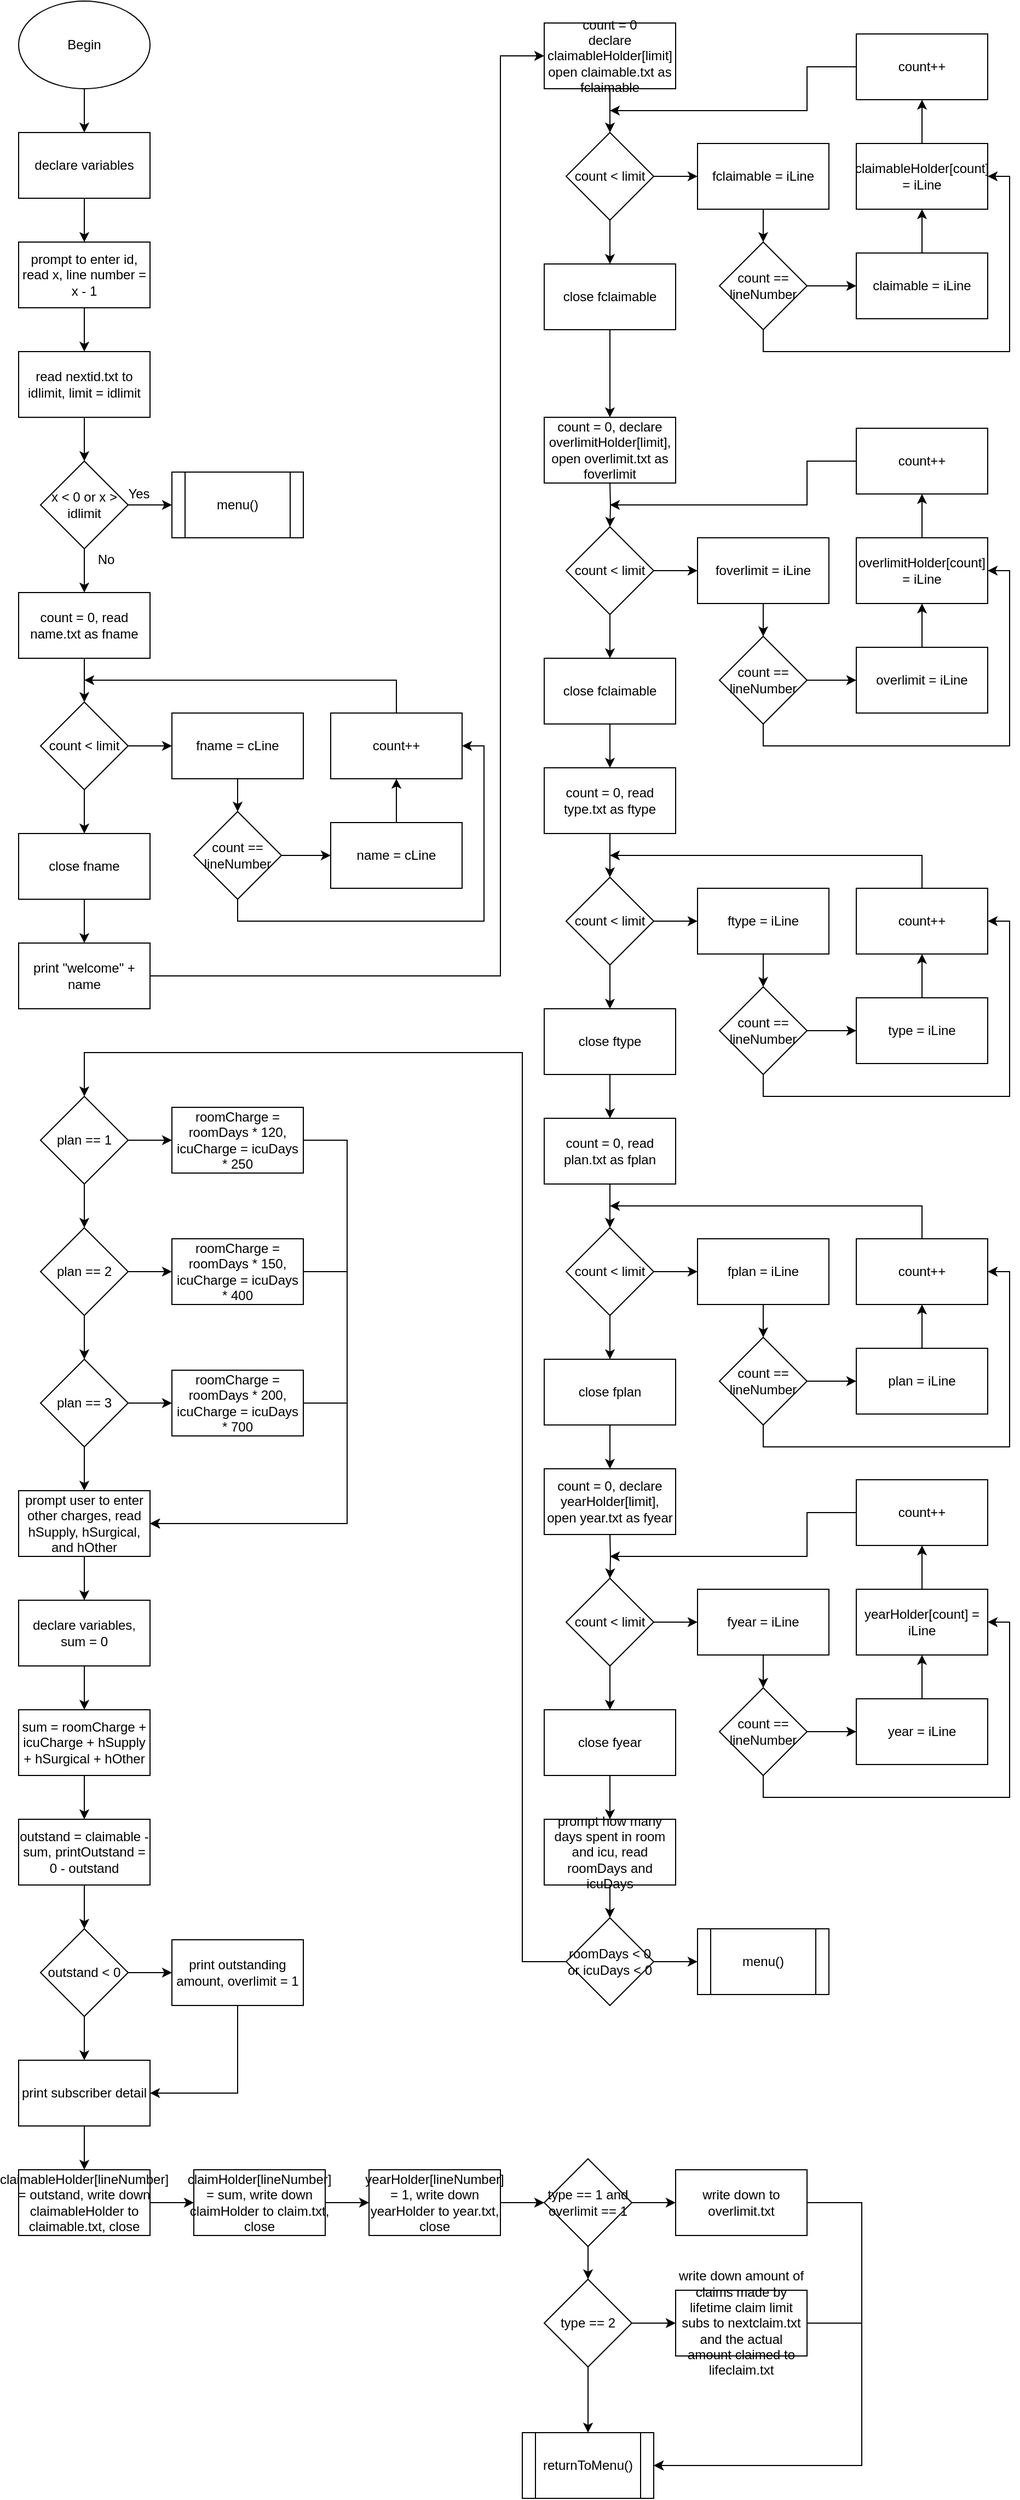 <mxfile version="13.0.3" type="device"><diagram id="au0BxCZZnev58b6wjEP1" name="Page-1"><mxGraphModel dx="1422" dy="822" grid="1" gridSize="10" guides="1" tooltips="1" connect="1" arrows="1" fold="1" page="1" pageScale="1" pageWidth="850" pageHeight="1100" math="0" shadow="0"><root><mxCell id="0"/><mxCell id="1" parent="0"/><mxCell id="gREQbemuUhNEsT2p8SjZ-5" value="" style="edgeStyle=orthogonalEdgeStyle;rounded=0;orthogonalLoop=1;jettySize=auto;html=1;" edge="1" parent="1" source="gREQbemuUhNEsT2p8SjZ-1" target="gREQbemuUhNEsT2p8SjZ-4"><mxGeometry relative="1" as="geometry"/></mxCell><mxCell id="gREQbemuUhNEsT2p8SjZ-1" value="declare variables" style="rounded=0;whiteSpace=wrap;html=1;" vertex="1" parent="1"><mxGeometry x="80" y="160" width="120" height="60" as="geometry"/></mxCell><mxCell id="gREQbemuUhNEsT2p8SjZ-3" value="" style="edgeStyle=orthogonalEdgeStyle;rounded=0;orthogonalLoop=1;jettySize=auto;html=1;" edge="1" parent="1" source="gREQbemuUhNEsT2p8SjZ-2" target="gREQbemuUhNEsT2p8SjZ-1"><mxGeometry relative="1" as="geometry"/></mxCell><mxCell id="gREQbemuUhNEsT2p8SjZ-2" value="Begin" style="ellipse;whiteSpace=wrap;html=1;" vertex="1" parent="1"><mxGeometry x="80" y="40" width="120" height="80" as="geometry"/></mxCell><mxCell id="gREQbemuUhNEsT2p8SjZ-7" value="" style="edgeStyle=orthogonalEdgeStyle;rounded=0;orthogonalLoop=1;jettySize=auto;html=1;" edge="1" parent="1" source="gREQbemuUhNEsT2p8SjZ-4" target="gREQbemuUhNEsT2p8SjZ-6"><mxGeometry relative="1" as="geometry"/></mxCell><mxCell id="gREQbemuUhNEsT2p8SjZ-4" value="prompt to enter id, read x, line number = x - 1" style="rounded=0;whiteSpace=wrap;html=1;" vertex="1" parent="1"><mxGeometry x="80" y="260" width="120" height="60" as="geometry"/></mxCell><mxCell id="gREQbemuUhNEsT2p8SjZ-9" value="" style="edgeStyle=orthogonalEdgeStyle;rounded=0;orthogonalLoop=1;jettySize=auto;html=1;" edge="1" parent="1" source="gREQbemuUhNEsT2p8SjZ-6" target="gREQbemuUhNEsT2p8SjZ-8"><mxGeometry relative="1" as="geometry"/></mxCell><mxCell id="gREQbemuUhNEsT2p8SjZ-6" value="read nextid.txt to idlimit, limit = idlimit" style="rounded=0;whiteSpace=wrap;html=1;" vertex="1" parent="1"><mxGeometry x="80" y="360" width="120" height="60" as="geometry"/></mxCell><mxCell id="gREQbemuUhNEsT2p8SjZ-11" value="" style="edgeStyle=orthogonalEdgeStyle;rounded=0;orthogonalLoop=1;jettySize=auto;html=1;" edge="1" parent="1" source="gREQbemuUhNEsT2p8SjZ-8" target="gREQbemuUhNEsT2p8SjZ-10"><mxGeometry relative="1" as="geometry"/></mxCell><mxCell id="gREQbemuUhNEsT2p8SjZ-14" value="" style="edgeStyle=orthogonalEdgeStyle;rounded=0;orthogonalLoop=1;jettySize=auto;html=1;" edge="1" parent="1" source="gREQbemuUhNEsT2p8SjZ-8" target="gREQbemuUhNEsT2p8SjZ-13"><mxGeometry relative="1" as="geometry"/></mxCell><mxCell id="gREQbemuUhNEsT2p8SjZ-8" value="x &amp;lt; 0 or x &amp;gt; idlimit" style="rhombus;whiteSpace=wrap;html=1;" vertex="1" parent="1"><mxGeometry x="100" y="460" width="80" height="80" as="geometry"/></mxCell><mxCell id="gREQbemuUhNEsT2p8SjZ-10" value="menu()" style="shape=process;whiteSpace=wrap;html=1;backgroundOutline=1;" vertex="1" parent="1"><mxGeometry x="220" y="470" width="120" height="60" as="geometry"/></mxCell><mxCell id="gREQbemuUhNEsT2p8SjZ-12" value="Yes" style="text;html=1;strokeColor=none;fillColor=none;align=center;verticalAlign=middle;whiteSpace=wrap;rounded=0;" vertex="1" parent="1"><mxGeometry x="170" y="480" width="40" height="20" as="geometry"/></mxCell><mxCell id="gREQbemuUhNEsT2p8SjZ-17" value="" style="edgeStyle=orthogonalEdgeStyle;rounded=0;orthogonalLoop=1;jettySize=auto;html=1;" edge="1" parent="1" source="gREQbemuUhNEsT2p8SjZ-13" target="gREQbemuUhNEsT2p8SjZ-16"><mxGeometry relative="1" as="geometry"/></mxCell><mxCell id="gREQbemuUhNEsT2p8SjZ-13" value="count = 0, read name.txt as fname" style="rounded=0;whiteSpace=wrap;html=1;" vertex="1" parent="1"><mxGeometry x="80" y="580" width="120" height="60" as="geometry"/></mxCell><mxCell id="gREQbemuUhNEsT2p8SjZ-15" value="No" style="text;html=1;strokeColor=none;fillColor=none;align=center;verticalAlign=middle;whiteSpace=wrap;rounded=0;" vertex="1" parent="1"><mxGeometry x="140" y="540" width="40" height="20" as="geometry"/></mxCell><mxCell id="gREQbemuUhNEsT2p8SjZ-20" value="" style="edgeStyle=orthogonalEdgeStyle;rounded=0;orthogonalLoop=1;jettySize=auto;html=1;" edge="1" parent="1" source="gREQbemuUhNEsT2p8SjZ-16" target="gREQbemuUhNEsT2p8SjZ-19"><mxGeometry relative="1" as="geometry"/></mxCell><mxCell id="gREQbemuUhNEsT2p8SjZ-30" value="" style="edgeStyle=orthogonalEdgeStyle;rounded=0;orthogonalLoop=1;jettySize=auto;html=1;" edge="1" parent="1" source="gREQbemuUhNEsT2p8SjZ-16" target="gREQbemuUhNEsT2p8SjZ-29"><mxGeometry relative="1" as="geometry"/></mxCell><mxCell id="gREQbemuUhNEsT2p8SjZ-16" value="count &amp;lt; limit" style="rhombus;whiteSpace=wrap;html=1;" vertex="1" parent="1"><mxGeometry x="100" y="680" width="80" height="80" as="geometry"/></mxCell><mxCell id="gREQbemuUhNEsT2p8SjZ-22" value="" style="edgeStyle=orthogonalEdgeStyle;rounded=0;orthogonalLoop=1;jettySize=auto;html=1;" edge="1" parent="1" source="gREQbemuUhNEsT2p8SjZ-19" target="gREQbemuUhNEsT2p8SjZ-21"><mxGeometry relative="1" as="geometry"/></mxCell><mxCell id="gREQbemuUhNEsT2p8SjZ-19" value="fname = cLine" style="rounded=0;whiteSpace=wrap;html=1;" vertex="1" parent="1"><mxGeometry x="220" y="690" width="120" height="60" as="geometry"/></mxCell><mxCell id="gREQbemuUhNEsT2p8SjZ-24" value="" style="edgeStyle=orthogonalEdgeStyle;rounded=0;orthogonalLoop=1;jettySize=auto;html=1;" edge="1" parent="1" source="gREQbemuUhNEsT2p8SjZ-21" target="gREQbemuUhNEsT2p8SjZ-23"><mxGeometry relative="1" as="geometry"/></mxCell><mxCell id="gREQbemuUhNEsT2p8SjZ-27" style="edgeStyle=orthogonalEdgeStyle;rounded=0;orthogonalLoop=1;jettySize=auto;html=1;entryX=1;entryY=0.5;entryDx=0;entryDy=0;" edge="1" parent="1" source="gREQbemuUhNEsT2p8SjZ-21" target="gREQbemuUhNEsT2p8SjZ-25"><mxGeometry relative="1" as="geometry"><Array as="points"><mxPoint x="280" y="880"/><mxPoint x="505" y="880"/><mxPoint x="505" y="720"/></Array></mxGeometry></mxCell><mxCell id="gREQbemuUhNEsT2p8SjZ-21" value="count == lineNumber" style="rhombus;whiteSpace=wrap;html=1;" vertex="1" parent="1"><mxGeometry x="240" y="780" width="80" height="80" as="geometry"/></mxCell><mxCell id="gREQbemuUhNEsT2p8SjZ-26" value="" style="edgeStyle=orthogonalEdgeStyle;rounded=0;orthogonalLoop=1;jettySize=auto;html=1;" edge="1" parent="1" source="gREQbemuUhNEsT2p8SjZ-23" target="gREQbemuUhNEsT2p8SjZ-25"><mxGeometry relative="1" as="geometry"/></mxCell><mxCell id="gREQbemuUhNEsT2p8SjZ-23" value="name = cLine" style="rounded=0;whiteSpace=wrap;html=1;" vertex="1" parent="1"><mxGeometry x="365" y="790" width="120" height="60" as="geometry"/></mxCell><mxCell id="gREQbemuUhNEsT2p8SjZ-28" style="edgeStyle=orthogonalEdgeStyle;rounded=0;orthogonalLoop=1;jettySize=auto;html=1;" edge="1" parent="1" source="gREQbemuUhNEsT2p8SjZ-25"><mxGeometry relative="1" as="geometry"><mxPoint x="140" y="660" as="targetPoint"/><Array as="points"><mxPoint x="425" y="660"/></Array></mxGeometry></mxCell><mxCell id="gREQbemuUhNEsT2p8SjZ-25" value="count++" style="rounded=0;whiteSpace=wrap;html=1;" vertex="1" parent="1"><mxGeometry x="365" y="690" width="120" height="60" as="geometry"/></mxCell><mxCell id="gREQbemuUhNEsT2p8SjZ-32" value="" style="edgeStyle=orthogonalEdgeStyle;rounded=0;orthogonalLoop=1;jettySize=auto;html=1;" edge="1" parent="1" source="gREQbemuUhNEsT2p8SjZ-29" target="gREQbemuUhNEsT2p8SjZ-31"><mxGeometry relative="1" as="geometry"/></mxCell><mxCell id="gREQbemuUhNEsT2p8SjZ-29" value="close fname" style="rounded=0;whiteSpace=wrap;html=1;" vertex="1" parent="1"><mxGeometry x="80" y="800" width="120" height="60" as="geometry"/></mxCell><mxCell id="gREQbemuUhNEsT2p8SjZ-33" style="edgeStyle=orthogonalEdgeStyle;rounded=0;orthogonalLoop=1;jettySize=auto;html=1;entryX=0;entryY=0.5;entryDx=0;entryDy=0;" edge="1" parent="1" source="gREQbemuUhNEsT2p8SjZ-31" target="gREQbemuUhNEsT2p8SjZ-34"><mxGeometry relative="1" as="geometry"><mxPoint x="560" y="80" as="targetPoint"/><Array as="points"><mxPoint x="520" y="930"/><mxPoint x="520" y="90"/></Array></mxGeometry></mxCell><mxCell id="gREQbemuUhNEsT2p8SjZ-31" value="print &quot;welcome&quot; + name" style="rounded=0;whiteSpace=wrap;html=1;" vertex="1" parent="1"><mxGeometry x="80" y="900" width="120" height="60" as="geometry"/></mxCell><mxCell id="gREQbemuUhNEsT2p8SjZ-48" value="" style="edgeStyle=orthogonalEdgeStyle;rounded=0;orthogonalLoop=1;jettySize=auto;html=1;" edge="1" parent="1" source="gREQbemuUhNEsT2p8SjZ-34" target="gREQbemuUhNEsT2p8SjZ-37"><mxGeometry relative="1" as="geometry"/></mxCell><mxCell id="gREQbemuUhNEsT2p8SjZ-34" value="count = 0&lt;br&gt;declare claimableHolder[limit]&lt;br&gt;open claimable.txt as fclaimable" style="rounded=0;whiteSpace=wrap;html=1;" vertex="1" parent="1"><mxGeometry x="560" y="60" width="120" height="60" as="geometry"/></mxCell><mxCell id="gREQbemuUhNEsT2p8SjZ-35" value="" style="edgeStyle=orthogonalEdgeStyle;rounded=0;orthogonalLoop=1;jettySize=auto;html=1;" edge="1" parent="1" source="gREQbemuUhNEsT2p8SjZ-37" target="gREQbemuUhNEsT2p8SjZ-39"><mxGeometry relative="1" as="geometry"/></mxCell><mxCell id="gREQbemuUhNEsT2p8SjZ-36" value="" style="edgeStyle=orthogonalEdgeStyle;rounded=0;orthogonalLoop=1;jettySize=auto;html=1;" edge="1" parent="1" source="gREQbemuUhNEsT2p8SjZ-37" target="gREQbemuUhNEsT2p8SjZ-47"><mxGeometry relative="1" as="geometry"/></mxCell><mxCell id="gREQbemuUhNEsT2p8SjZ-37" value="count &amp;lt; limit" style="rhombus;whiteSpace=wrap;html=1;" vertex="1" parent="1"><mxGeometry x="580" y="160" width="80" height="80" as="geometry"/></mxCell><mxCell id="gREQbemuUhNEsT2p8SjZ-38" value="" style="edgeStyle=orthogonalEdgeStyle;rounded=0;orthogonalLoop=1;jettySize=auto;html=1;" edge="1" parent="1" source="gREQbemuUhNEsT2p8SjZ-39" target="gREQbemuUhNEsT2p8SjZ-42"><mxGeometry relative="1" as="geometry"/></mxCell><mxCell id="gREQbemuUhNEsT2p8SjZ-39" value="fclaimable = iLine" style="rounded=0;whiteSpace=wrap;html=1;" vertex="1" parent="1"><mxGeometry x="700" y="170" width="120" height="60" as="geometry"/></mxCell><mxCell id="gREQbemuUhNEsT2p8SjZ-40" value="" style="edgeStyle=orthogonalEdgeStyle;rounded=0;orthogonalLoop=1;jettySize=auto;html=1;" edge="1" parent="1" source="gREQbemuUhNEsT2p8SjZ-42" target="gREQbemuUhNEsT2p8SjZ-44"><mxGeometry relative="1" as="geometry"/></mxCell><mxCell id="gREQbemuUhNEsT2p8SjZ-41" style="edgeStyle=orthogonalEdgeStyle;rounded=0;orthogonalLoop=1;jettySize=auto;html=1;entryX=1;entryY=0.5;entryDx=0;entryDy=0;" edge="1" parent="1" source="gREQbemuUhNEsT2p8SjZ-42" target="gREQbemuUhNEsT2p8SjZ-46"><mxGeometry relative="1" as="geometry"><Array as="points"><mxPoint x="760" y="360"/><mxPoint x="985" y="360"/><mxPoint x="985" y="200"/></Array></mxGeometry></mxCell><mxCell id="gREQbemuUhNEsT2p8SjZ-42" value="count == lineNumber" style="rhombus;whiteSpace=wrap;html=1;" vertex="1" parent="1"><mxGeometry x="720" y="260" width="80" height="80" as="geometry"/></mxCell><mxCell id="gREQbemuUhNEsT2p8SjZ-43" value="" style="edgeStyle=orthogonalEdgeStyle;rounded=0;orthogonalLoop=1;jettySize=auto;html=1;" edge="1" parent="1" source="gREQbemuUhNEsT2p8SjZ-44" target="gREQbemuUhNEsT2p8SjZ-46"><mxGeometry relative="1" as="geometry"/></mxCell><mxCell id="gREQbemuUhNEsT2p8SjZ-44" value="claimable = iLine" style="rounded=0;whiteSpace=wrap;html=1;" vertex="1" parent="1"><mxGeometry x="845" y="270" width="120" height="60" as="geometry"/></mxCell><mxCell id="gREQbemuUhNEsT2p8SjZ-45" style="edgeStyle=orthogonalEdgeStyle;rounded=0;orthogonalLoop=1;jettySize=auto;html=1;entryX=0.5;entryY=1;entryDx=0;entryDy=0;" edge="1" parent="1" source="gREQbemuUhNEsT2p8SjZ-46" target="gREQbemuUhNEsT2p8SjZ-49"><mxGeometry relative="1" as="geometry"><mxPoint x="620" y="140" as="targetPoint"/><Array as="points"/></mxGeometry></mxCell><mxCell id="gREQbemuUhNEsT2p8SjZ-46" value="claimableHolder[count] = iLine" style="rounded=0;whiteSpace=wrap;html=1;" vertex="1" parent="1"><mxGeometry x="845" y="170" width="120" height="60" as="geometry"/></mxCell><mxCell id="gREQbemuUhNEsT2p8SjZ-52" value="" style="edgeStyle=orthogonalEdgeStyle;rounded=0;orthogonalLoop=1;jettySize=auto;html=1;" edge="1" parent="1" source="gREQbemuUhNEsT2p8SjZ-47" target="gREQbemuUhNEsT2p8SjZ-51"><mxGeometry relative="1" as="geometry"/></mxCell><mxCell id="gREQbemuUhNEsT2p8SjZ-47" value="close fclaimable" style="rounded=0;whiteSpace=wrap;html=1;" vertex="1" parent="1"><mxGeometry x="560" y="280" width="120" height="60" as="geometry"/></mxCell><mxCell id="gREQbemuUhNEsT2p8SjZ-50" style="edgeStyle=orthogonalEdgeStyle;rounded=0;orthogonalLoop=1;jettySize=auto;html=1;" edge="1" parent="1" source="gREQbemuUhNEsT2p8SjZ-49"><mxGeometry relative="1" as="geometry"><mxPoint x="620" y="140" as="targetPoint"/><Array as="points"><mxPoint x="800" y="100"/><mxPoint x="800" y="140"/></Array></mxGeometry></mxCell><mxCell id="gREQbemuUhNEsT2p8SjZ-49" value="count++" style="rounded=0;whiteSpace=wrap;html=1;" vertex="1" parent="1"><mxGeometry x="845" y="70" width="120" height="60" as="geometry"/></mxCell><mxCell id="gREQbemuUhNEsT2p8SjZ-51" value="count = 0, declare overlimitHolder[limit], open overlimit.txt as foverlimit" style="rounded=0;whiteSpace=wrap;html=1;" vertex="1" parent="1"><mxGeometry x="560" y="420" width="120" height="60" as="geometry"/></mxCell><mxCell id="gREQbemuUhNEsT2p8SjZ-53" value="" style="edgeStyle=orthogonalEdgeStyle;rounded=0;orthogonalLoop=1;jettySize=auto;html=1;" edge="1" parent="1" target="gREQbemuUhNEsT2p8SjZ-56"><mxGeometry relative="1" as="geometry"><mxPoint x="620" y="480" as="sourcePoint"/></mxGeometry></mxCell><mxCell id="gREQbemuUhNEsT2p8SjZ-54" value="" style="edgeStyle=orthogonalEdgeStyle;rounded=0;orthogonalLoop=1;jettySize=auto;html=1;" edge="1" parent="1" source="gREQbemuUhNEsT2p8SjZ-56" target="gREQbemuUhNEsT2p8SjZ-58"><mxGeometry relative="1" as="geometry"/></mxCell><mxCell id="gREQbemuUhNEsT2p8SjZ-55" value="" style="edgeStyle=orthogonalEdgeStyle;rounded=0;orthogonalLoop=1;jettySize=auto;html=1;" edge="1" parent="1" source="gREQbemuUhNEsT2p8SjZ-56" target="gREQbemuUhNEsT2p8SjZ-66"><mxGeometry relative="1" as="geometry"/></mxCell><mxCell id="gREQbemuUhNEsT2p8SjZ-56" value="count &amp;lt; limit" style="rhombus;whiteSpace=wrap;html=1;" vertex="1" parent="1"><mxGeometry x="580" y="520" width="80" height="80" as="geometry"/></mxCell><mxCell id="gREQbemuUhNEsT2p8SjZ-57" value="" style="edgeStyle=orthogonalEdgeStyle;rounded=0;orthogonalLoop=1;jettySize=auto;html=1;" edge="1" parent="1" source="gREQbemuUhNEsT2p8SjZ-58" target="gREQbemuUhNEsT2p8SjZ-61"><mxGeometry relative="1" as="geometry"/></mxCell><mxCell id="gREQbemuUhNEsT2p8SjZ-58" value="foverlimit = iLine" style="rounded=0;whiteSpace=wrap;html=1;" vertex="1" parent="1"><mxGeometry x="700" y="530" width="120" height="60" as="geometry"/></mxCell><mxCell id="gREQbemuUhNEsT2p8SjZ-59" value="" style="edgeStyle=orthogonalEdgeStyle;rounded=0;orthogonalLoop=1;jettySize=auto;html=1;" edge="1" parent="1" source="gREQbemuUhNEsT2p8SjZ-61" target="gREQbemuUhNEsT2p8SjZ-63"><mxGeometry relative="1" as="geometry"/></mxCell><mxCell id="gREQbemuUhNEsT2p8SjZ-60" style="edgeStyle=orthogonalEdgeStyle;rounded=0;orthogonalLoop=1;jettySize=auto;html=1;entryX=1;entryY=0.5;entryDx=0;entryDy=0;" edge="1" parent="1" source="gREQbemuUhNEsT2p8SjZ-61" target="gREQbemuUhNEsT2p8SjZ-65"><mxGeometry relative="1" as="geometry"><Array as="points"><mxPoint x="760" y="720"/><mxPoint x="985" y="720"/><mxPoint x="985" y="560"/></Array></mxGeometry></mxCell><mxCell id="gREQbemuUhNEsT2p8SjZ-61" value="count == lineNumber" style="rhombus;whiteSpace=wrap;html=1;" vertex="1" parent="1"><mxGeometry x="720" y="620" width="80" height="80" as="geometry"/></mxCell><mxCell id="gREQbemuUhNEsT2p8SjZ-62" value="" style="edgeStyle=orthogonalEdgeStyle;rounded=0;orthogonalLoop=1;jettySize=auto;html=1;" edge="1" parent="1" source="gREQbemuUhNEsT2p8SjZ-63" target="gREQbemuUhNEsT2p8SjZ-65"><mxGeometry relative="1" as="geometry"/></mxCell><mxCell id="gREQbemuUhNEsT2p8SjZ-63" value="overlimit = iLine" style="rounded=0;whiteSpace=wrap;html=1;" vertex="1" parent="1"><mxGeometry x="845" y="630" width="120" height="60" as="geometry"/></mxCell><mxCell id="gREQbemuUhNEsT2p8SjZ-64" style="edgeStyle=orthogonalEdgeStyle;rounded=0;orthogonalLoop=1;jettySize=auto;html=1;entryX=0.5;entryY=1;entryDx=0;entryDy=0;" edge="1" parent="1" source="gREQbemuUhNEsT2p8SjZ-65"><mxGeometry relative="1" as="geometry"><mxPoint x="905" y="490" as="targetPoint"/><Array as="points"/></mxGeometry></mxCell><mxCell id="gREQbemuUhNEsT2p8SjZ-65" value="overlimitHolder[count] = iLine" style="rounded=0;whiteSpace=wrap;html=1;" vertex="1" parent="1"><mxGeometry x="845" y="530" width="120" height="60" as="geometry"/></mxCell><mxCell id="gREQbemuUhNEsT2p8SjZ-70" value="" style="edgeStyle=orthogonalEdgeStyle;rounded=0;orthogonalLoop=1;jettySize=auto;html=1;" edge="1" parent="1" source="gREQbemuUhNEsT2p8SjZ-66" target="gREQbemuUhNEsT2p8SjZ-69"><mxGeometry relative="1" as="geometry"/></mxCell><mxCell id="gREQbemuUhNEsT2p8SjZ-66" value="close fclaimable" style="rounded=0;whiteSpace=wrap;html=1;" vertex="1" parent="1"><mxGeometry x="560" y="640" width="120" height="60" as="geometry"/></mxCell><mxCell id="gREQbemuUhNEsT2p8SjZ-68" style="edgeStyle=orthogonalEdgeStyle;rounded=0;orthogonalLoop=1;jettySize=auto;html=1;" edge="1" parent="1" source="gREQbemuUhNEsT2p8SjZ-67"><mxGeometry relative="1" as="geometry"><mxPoint x="620" y="500" as="targetPoint"/><Array as="points"><mxPoint x="800" y="460"/><mxPoint x="800" y="500"/></Array></mxGeometry></mxCell><mxCell id="gREQbemuUhNEsT2p8SjZ-67" value="count++" style="rounded=0;whiteSpace=wrap;html=1;" vertex="1" parent="1"><mxGeometry x="845" y="430" width="120" height="60" as="geometry"/></mxCell><mxCell id="gREQbemuUhNEsT2p8SjZ-86" value="" style="edgeStyle=orthogonalEdgeStyle;rounded=0;orthogonalLoop=1;jettySize=auto;html=1;" edge="1" parent="1" source="gREQbemuUhNEsT2p8SjZ-69" target="gREQbemuUhNEsT2p8SjZ-73"><mxGeometry relative="1" as="geometry"/></mxCell><mxCell id="gREQbemuUhNEsT2p8SjZ-69" value="&lt;span&gt;count = 0, read type.txt as ftype&lt;/span&gt;" style="rounded=0;whiteSpace=wrap;html=1;" vertex="1" parent="1"><mxGeometry x="560" y="740" width="120" height="60" as="geometry"/></mxCell><mxCell id="gREQbemuUhNEsT2p8SjZ-71" value="" style="edgeStyle=orthogonalEdgeStyle;rounded=0;orthogonalLoop=1;jettySize=auto;html=1;" edge="1" parent="1" source="gREQbemuUhNEsT2p8SjZ-73" target="gREQbemuUhNEsT2p8SjZ-75"><mxGeometry relative="1" as="geometry"/></mxCell><mxCell id="gREQbemuUhNEsT2p8SjZ-72" value="" style="edgeStyle=orthogonalEdgeStyle;rounded=0;orthogonalLoop=1;jettySize=auto;html=1;" edge="1" parent="1" source="gREQbemuUhNEsT2p8SjZ-73" target="gREQbemuUhNEsT2p8SjZ-84"><mxGeometry relative="1" as="geometry"/></mxCell><mxCell id="gREQbemuUhNEsT2p8SjZ-73" value="count &amp;lt; limit" style="rhombus;whiteSpace=wrap;html=1;" vertex="1" parent="1"><mxGeometry x="580" y="840" width="80" height="80" as="geometry"/></mxCell><mxCell id="gREQbemuUhNEsT2p8SjZ-74" value="" style="edgeStyle=orthogonalEdgeStyle;rounded=0;orthogonalLoop=1;jettySize=auto;html=1;" edge="1" parent="1" source="gREQbemuUhNEsT2p8SjZ-75" target="gREQbemuUhNEsT2p8SjZ-78"><mxGeometry relative="1" as="geometry"/></mxCell><mxCell id="gREQbemuUhNEsT2p8SjZ-75" value="ftype = iLine" style="rounded=0;whiteSpace=wrap;html=1;" vertex="1" parent="1"><mxGeometry x="700" y="850" width="120" height="60" as="geometry"/></mxCell><mxCell id="gREQbemuUhNEsT2p8SjZ-76" value="" style="edgeStyle=orthogonalEdgeStyle;rounded=0;orthogonalLoop=1;jettySize=auto;html=1;" edge="1" parent="1" source="gREQbemuUhNEsT2p8SjZ-78" target="gREQbemuUhNEsT2p8SjZ-80"><mxGeometry relative="1" as="geometry"/></mxCell><mxCell id="gREQbemuUhNEsT2p8SjZ-77" style="edgeStyle=orthogonalEdgeStyle;rounded=0;orthogonalLoop=1;jettySize=auto;html=1;entryX=1;entryY=0.5;entryDx=0;entryDy=0;" edge="1" parent="1" source="gREQbemuUhNEsT2p8SjZ-78" target="gREQbemuUhNEsT2p8SjZ-82"><mxGeometry relative="1" as="geometry"><Array as="points"><mxPoint x="760" y="1040"/><mxPoint x="985" y="1040"/><mxPoint x="985" y="880"/></Array></mxGeometry></mxCell><mxCell id="gREQbemuUhNEsT2p8SjZ-78" value="count == lineNumber" style="rhombus;whiteSpace=wrap;html=1;" vertex="1" parent="1"><mxGeometry x="720" y="940" width="80" height="80" as="geometry"/></mxCell><mxCell id="gREQbemuUhNEsT2p8SjZ-79" value="" style="edgeStyle=orthogonalEdgeStyle;rounded=0;orthogonalLoop=1;jettySize=auto;html=1;" edge="1" parent="1" source="gREQbemuUhNEsT2p8SjZ-80" target="gREQbemuUhNEsT2p8SjZ-82"><mxGeometry relative="1" as="geometry"/></mxCell><mxCell id="gREQbemuUhNEsT2p8SjZ-80" value="type = iLine" style="rounded=0;whiteSpace=wrap;html=1;" vertex="1" parent="1"><mxGeometry x="845" y="950" width="120" height="60" as="geometry"/></mxCell><mxCell id="gREQbemuUhNEsT2p8SjZ-81" style="edgeStyle=orthogonalEdgeStyle;rounded=0;orthogonalLoop=1;jettySize=auto;html=1;" edge="1" parent="1" source="gREQbemuUhNEsT2p8SjZ-82"><mxGeometry relative="1" as="geometry"><mxPoint x="620" y="820" as="targetPoint"/><Array as="points"><mxPoint x="905" y="820"/></Array></mxGeometry></mxCell><mxCell id="gREQbemuUhNEsT2p8SjZ-82" value="count++" style="rounded=0;whiteSpace=wrap;html=1;" vertex="1" parent="1"><mxGeometry x="845" y="850" width="120" height="60" as="geometry"/></mxCell><mxCell id="gREQbemuUhNEsT2p8SjZ-83" value="" style="edgeStyle=orthogonalEdgeStyle;rounded=0;orthogonalLoop=1;jettySize=auto;html=1;" edge="1" parent="1" source="gREQbemuUhNEsT2p8SjZ-84"><mxGeometry relative="1" as="geometry"><mxPoint x="620" y="1060" as="targetPoint"/></mxGeometry></mxCell><mxCell id="gREQbemuUhNEsT2p8SjZ-84" value="close ftype" style="rounded=0;whiteSpace=wrap;html=1;" vertex="1" parent="1"><mxGeometry x="560" y="960" width="120" height="60" as="geometry"/></mxCell><mxCell id="gREQbemuUhNEsT2p8SjZ-87" value="" style="edgeStyle=orthogonalEdgeStyle;rounded=0;orthogonalLoop=1;jettySize=auto;html=1;" edge="1" parent="1" source="gREQbemuUhNEsT2p8SjZ-88" target="gREQbemuUhNEsT2p8SjZ-91"><mxGeometry relative="1" as="geometry"/></mxCell><mxCell id="gREQbemuUhNEsT2p8SjZ-88" value="&lt;span&gt;count = 0, read plan.txt as fplan&lt;/span&gt;" style="rounded=0;whiteSpace=wrap;html=1;" vertex="1" parent="1"><mxGeometry x="560" y="1060" width="120" height="60" as="geometry"/></mxCell><mxCell id="gREQbemuUhNEsT2p8SjZ-89" value="" style="edgeStyle=orthogonalEdgeStyle;rounded=0;orthogonalLoop=1;jettySize=auto;html=1;" edge="1" parent="1" source="gREQbemuUhNEsT2p8SjZ-91" target="gREQbemuUhNEsT2p8SjZ-93"><mxGeometry relative="1" as="geometry"/></mxCell><mxCell id="gREQbemuUhNEsT2p8SjZ-90" value="" style="edgeStyle=orthogonalEdgeStyle;rounded=0;orthogonalLoop=1;jettySize=auto;html=1;" edge="1" parent="1" source="gREQbemuUhNEsT2p8SjZ-91" target="gREQbemuUhNEsT2p8SjZ-102"><mxGeometry relative="1" as="geometry"/></mxCell><mxCell id="gREQbemuUhNEsT2p8SjZ-91" value="count &amp;lt; limit" style="rhombus;whiteSpace=wrap;html=1;" vertex="1" parent="1"><mxGeometry x="580" y="1160" width="80" height="80" as="geometry"/></mxCell><mxCell id="gREQbemuUhNEsT2p8SjZ-92" value="" style="edgeStyle=orthogonalEdgeStyle;rounded=0;orthogonalLoop=1;jettySize=auto;html=1;" edge="1" parent="1" source="gREQbemuUhNEsT2p8SjZ-93" target="gREQbemuUhNEsT2p8SjZ-96"><mxGeometry relative="1" as="geometry"/></mxCell><mxCell id="gREQbemuUhNEsT2p8SjZ-93" value="fplan = iLine" style="rounded=0;whiteSpace=wrap;html=1;" vertex="1" parent="1"><mxGeometry x="700" y="1170" width="120" height="60" as="geometry"/></mxCell><mxCell id="gREQbemuUhNEsT2p8SjZ-94" value="" style="edgeStyle=orthogonalEdgeStyle;rounded=0;orthogonalLoop=1;jettySize=auto;html=1;" edge="1" parent="1" source="gREQbemuUhNEsT2p8SjZ-96" target="gREQbemuUhNEsT2p8SjZ-98"><mxGeometry relative="1" as="geometry"/></mxCell><mxCell id="gREQbemuUhNEsT2p8SjZ-95" style="edgeStyle=orthogonalEdgeStyle;rounded=0;orthogonalLoop=1;jettySize=auto;html=1;entryX=1;entryY=0.5;entryDx=0;entryDy=0;" edge="1" parent="1" source="gREQbemuUhNEsT2p8SjZ-96" target="gREQbemuUhNEsT2p8SjZ-100"><mxGeometry relative="1" as="geometry"><Array as="points"><mxPoint x="760" y="1360"/><mxPoint x="985" y="1360"/><mxPoint x="985" y="1200"/></Array></mxGeometry></mxCell><mxCell id="gREQbemuUhNEsT2p8SjZ-96" value="count == lineNumber" style="rhombus;whiteSpace=wrap;html=1;" vertex="1" parent="1"><mxGeometry x="720" y="1260" width="80" height="80" as="geometry"/></mxCell><mxCell id="gREQbemuUhNEsT2p8SjZ-97" value="" style="edgeStyle=orthogonalEdgeStyle;rounded=0;orthogonalLoop=1;jettySize=auto;html=1;" edge="1" parent="1" source="gREQbemuUhNEsT2p8SjZ-98" target="gREQbemuUhNEsT2p8SjZ-100"><mxGeometry relative="1" as="geometry"/></mxCell><mxCell id="gREQbemuUhNEsT2p8SjZ-98" value="plan = iLine" style="rounded=0;whiteSpace=wrap;html=1;" vertex="1" parent="1"><mxGeometry x="845" y="1270" width="120" height="60" as="geometry"/></mxCell><mxCell id="gREQbemuUhNEsT2p8SjZ-99" style="edgeStyle=orthogonalEdgeStyle;rounded=0;orthogonalLoop=1;jettySize=auto;html=1;" edge="1" parent="1" source="gREQbemuUhNEsT2p8SjZ-100"><mxGeometry relative="1" as="geometry"><mxPoint x="620" y="1140" as="targetPoint"/><Array as="points"><mxPoint x="905" y="1140"/></Array></mxGeometry></mxCell><mxCell id="gREQbemuUhNEsT2p8SjZ-100" value="count++" style="rounded=0;whiteSpace=wrap;html=1;" vertex="1" parent="1"><mxGeometry x="845" y="1170" width="120" height="60" as="geometry"/></mxCell><mxCell id="gREQbemuUhNEsT2p8SjZ-101" value="" style="edgeStyle=orthogonalEdgeStyle;rounded=0;orthogonalLoop=1;jettySize=auto;html=1;" edge="1" parent="1" source="gREQbemuUhNEsT2p8SjZ-102"><mxGeometry relative="1" as="geometry"><mxPoint x="620" y="1380" as="targetPoint"/></mxGeometry></mxCell><mxCell id="gREQbemuUhNEsT2p8SjZ-102" value="close fplan" style="rounded=0;whiteSpace=wrap;html=1;" vertex="1" parent="1"><mxGeometry x="560" y="1280" width="120" height="60" as="geometry"/></mxCell><mxCell id="gREQbemuUhNEsT2p8SjZ-103" value="count = 0, declare yearHolder[limit], open year.txt as fyear" style="rounded=0;whiteSpace=wrap;html=1;" vertex="1" parent="1"><mxGeometry x="560" y="1380" width="120" height="60" as="geometry"/></mxCell><mxCell id="gREQbemuUhNEsT2p8SjZ-104" value="" style="edgeStyle=orthogonalEdgeStyle;rounded=0;orthogonalLoop=1;jettySize=auto;html=1;" edge="1" parent="1" target="gREQbemuUhNEsT2p8SjZ-107"><mxGeometry relative="1" as="geometry"><mxPoint x="620" y="1440" as="sourcePoint"/></mxGeometry></mxCell><mxCell id="gREQbemuUhNEsT2p8SjZ-105" value="" style="edgeStyle=orthogonalEdgeStyle;rounded=0;orthogonalLoop=1;jettySize=auto;html=1;" edge="1" parent="1" source="gREQbemuUhNEsT2p8SjZ-107" target="gREQbemuUhNEsT2p8SjZ-109"><mxGeometry relative="1" as="geometry"/></mxCell><mxCell id="gREQbemuUhNEsT2p8SjZ-106" value="" style="edgeStyle=orthogonalEdgeStyle;rounded=0;orthogonalLoop=1;jettySize=auto;html=1;" edge="1" parent="1" source="gREQbemuUhNEsT2p8SjZ-107" target="gREQbemuUhNEsT2p8SjZ-118"><mxGeometry relative="1" as="geometry"/></mxCell><mxCell id="gREQbemuUhNEsT2p8SjZ-107" value="count &amp;lt; limit" style="rhombus;whiteSpace=wrap;html=1;" vertex="1" parent="1"><mxGeometry x="580" y="1480" width="80" height="80" as="geometry"/></mxCell><mxCell id="gREQbemuUhNEsT2p8SjZ-108" value="" style="edgeStyle=orthogonalEdgeStyle;rounded=0;orthogonalLoop=1;jettySize=auto;html=1;" edge="1" parent="1" source="gREQbemuUhNEsT2p8SjZ-109" target="gREQbemuUhNEsT2p8SjZ-112"><mxGeometry relative="1" as="geometry"/></mxCell><mxCell id="gREQbemuUhNEsT2p8SjZ-109" value="fyear = iLine" style="rounded=0;whiteSpace=wrap;html=1;" vertex="1" parent="1"><mxGeometry x="700" y="1490" width="120" height="60" as="geometry"/></mxCell><mxCell id="gREQbemuUhNEsT2p8SjZ-110" value="" style="edgeStyle=orthogonalEdgeStyle;rounded=0;orthogonalLoop=1;jettySize=auto;html=1;" edge="1" parent="1" source="gREQbemuUhNEsT2p8SjZ-112" target="gREQbemuUhNEsT2p8SjZ-114"><mxGeometry relative="1" as="geometry"/></mxCell><mxCell id="gREQbemuUhNEsT2p8SjZ-111" style="edgeStyle=orthogonalEdgeStyle;rounded=0;orthogonalLoop=1;jettySize=auto;html=1;entryX=1;entryY=0.5;entryDx=0;entryDy=0;" edge="1" parent="1" source="gREQbemuUhNEsT2p8SjZ-112" target="gREQbemuUhNEsT2p8SjZ-116"><mxGeometry relative="1" as="geometry"><Array as="points"><mxPoint x="760" y="1680"/><mxPoint x="985" y="1680"/><mxPoint x="985" y="1520"/></Array></mxGeometry></mxCell><mxCell id="gREQbemuUhNEsT2p8SjZ-112" value="count == lineNumber" style="rhombus;whiteSpace=wrap;html=1;" vertex="1" parent="1"><mxGeometry x="720" y="1580" width="80" height="80" as="geometry"/></mxCell><mxCell id="gREQbemuUhNEsT2p8SjZ-113" value="" style="edgeStyle=orthogonalEdgeStyle;rounded=0;orthogonalLoop=1;jettySize=auto;html=1;" edge="1" parent="1" source="gREQbemuUhNEsT2p8SjZ-114" target="gREQbemuUhNEsT2p8SjZ-116"><mxGeometry relative="1" as="geometry"/></mxCell><mxCell id="gREQbemuUhNEsT2p8SjZ-114" value="year = iLine" style="rounded=0;whiteSpace=wrap;html=1;" vertex="1" parent="1"><mxGeometry x="845" y="1590" width="120" height="60" as="geometry"/></mxCell><mxCell id="gREQbemuUhNEsT2p8SjZ-115" style="edgeStyle=orthogonalEdgeStyle;rounded=0;orthogonalLoop=1;jettySize=auto;html=1;entryX=0.5;entryY=1;entryDx=0;entryDy=0;" edge="1" parent="1" source="gREQbemuUhNEsT2p8SjZ-116"><mxGeometry relative="1" as="geometry"><mxPoint x="905" y="1450" as="targetPoint"/><Array as="points"/></mxGeometry></mxCell><mxCell id="gREQbemuUhNEsT2p8SjZ-116" value="yearHolder[count] = iLine" style="rounded=0;whiteSpace=wrap;html=1;" vertex="1" parent="1"><mxGeometry x="845" y="1490" width="120" height="60" as="geometry"/></mxCell><mxCell id="gREQbemuUhNEsT2p8SjZ-117" value="" style="edgeStyle=orthogonalEdgeStyle;rounded=0;orthogonalLoop=1;jettySize=auto;html=1;" edge="1" parent="1" source="gREQbemuUhNEsT2p8SjZ-118"><mxGeometry relative="1" as="geometry"><mxPoint x="620" y="1700" as="targetPoint"/></mxGeometry></mxCell><mxCell id="gREQbemuUhNEsT2p8SjZ-118" value="close fyear" style="rounded=0;whiteSpace=wrap;html=1;" vertex="1" parent="1"><mxGeometry x="560" y="1600" width="120" height="60" as="geometry"/></mxCell><mxCell id="gREQbemuUhNEsT2p8SjZ-119" style="edgeStyle=orthogonalEdgeStyle;rounded=0;orthogonalLoop=1;jettySize=auto;html=1;" edge="1" parent="1" source="gREQbemuUhNEsT2p8SjZ-120"><mxGeometry relative="1" as="geometry"><mxPoint x="620" y="1460" as="targetPoint"/><Array as="points"><mxPoint x="800" y="1420"/><mxPoint x="800" y="1460"/></Array></mxGeometry></mxCell><mxCell id="gREQbemuUhNEsT2p8SjZ-120" value="count++" style="rounded=0;whiteSpace=wrap;html=1;" vertex="1" parent="1"><mxGeometry x="845" y="1390" width="120" height="60" as="geometry"/></mxCell><mxCell id="gREQbemuUhNEsT2p8SjZ-124" value="" style="edgeStyle=orthogonalEdgeStyle;rounded=0;orthogonalLoop=1;jettySize=auto;html=1;" edge="1" parent="1" source="gREQbemuUhNEsT2p8SjZ-122" target="gREQbemuUhNEsT2p8SjZ-123"><mxGeometry relative="1" as="geometry"/></mxCell><mxCell id="gREQbemuUhNEsT2p8SjZ-122" value="prompt how many days spent in room and icu, read roomDays and icuDays" style="rounded=0;whiteSpace=wrap;html=1;" vertex="1" parent="1"><mxGeometry x="560" y="1700" width="120" height="60" as="geometry"/></mxCell><mxCell id="gREQbemuUhNEsT2p8SjZ-126" value="" style="edgeStyle=orthogonalEdgeStyle;rounded=0;orthogonalLoop=1;jettySize=auto;html=1;" edge="1" parent="1" source="gREQbemuUhNEsT2p8SjZ-123" target="gREQbemuUhNEsT2p8SjZ-125"><mxGeometry relative="1" as="geometry"/></mxCell><mxCell id="gREQbemuUhNEsT2p8SjZ-128" style="edgeStyle=orthogonalEdgeStyle;rounded=0;orthogonalLoop=1;jettySize=auto;html=1;entryX=0.5;entryY=0;entryDx=0;entryDy=0;" edge="1" parent="1" source="gREQbemuUhNEsT2p8SjZ-123" target="gREQbemuUhNEsT2p8SjZ-127"><mxGeometry relative="1" as="geometry"><Array as="points"><mxPoint x="540" y="1830"/><mxPoint x="540" y="1000"/><mxPoint x="140" y="1000"/></Array></mxGeometry></mxCell><mxCell id="gREQbemuUhNEsT2p8SjZ-123" value="roomDays &amp;lt; 0 or icuDays &amp;lt; 0" style="rhombus;whiteSpace=wrap;html=1;" vertex="1" parent="1"><mxGeometry x="580" y="1790" width="80" height="80" as="geometry"/></mxCell><mxCell id="gREQbemuUhNEsT2p8SjZ-125" value="menu()" style="shape=process;whiteSpace=wrap;html=1;backgroundOutline=1;" vertex="1" parent="1"><mxGeometry x="700" y="1800" width="120" height="60" as="geometry"/></mxCell><mxCell id="gREQbemuUhNEsT2p8SjZ-130" value="" style="edgeStyle=orthogonalEdgeStyle;rounded=0;orthogonalLoop=1;jettySize=auto;html=1;" edge="1" parent="1" source="gREQbemuUhNEsT2p8SjZ-127" target="gREQbemuUhNEsT2p8SjZ-129"><mxGeometry relative="1" as="geometry"/></mxCell><mxCell id="gREQbemuUhNEsT2p8SjZ-137" value="" style="edgeStyle=orthogonalEdgeStyle;rounded=0;orthogonalLoop=1;jettySize=auto;html=1;" edge="1" parent="1" source="gREQbemuUhNEsT2p8SjZ-127" target="gREQbemuUhNEsT2p8SjZ-132"><mxGeometry relative="1" as="geometry"/></mxCell><mxCell id="gREQbemuUhNEsT2p8SjZ-127" value="plan == 1" style="rhombus;whiteSpace=wrap;html=1;" vertex="1" parent="1"><mxGeometry x="100" y="1040" width="80" height="80" as="geometry"/></mxCell><mxCell id="gREQbemuUhNEsT2p8SjZ-141" style="edgeStyle=orthogonalEdgeStyle;rounded=0;orthogonalLoop=1;jettySize=auto;html=1;entryX=1;entryY=0.5;entryDx=0;entryDy=0;" edge="1" parent="1" source="gREQbemuUhNEsT2p8SjZ-129" target="gREQbemuUhNEsT2p8SjZ-139"><mxGeometry relative="1" as="geometry"><Array as="points"><mxPoint x="380" y="1080"/><mxPoint x="380" y="1430"/></Array></mxGeometry></mxCell><mxCell id="gREQbemuUhNEsT2p8SjZ-129" value="roomCharge = roomDays * 120, icuCharge = icuDays * 250" style="rounded=0;whiteSpace=wrap;html=1;" vertex="1" parent="1"><mxGeometry x="220" y="1050" width="120" height="60" as="geometry"/></mxCell><mxCell id="gREQbemuUhNEsT2p8SjZ-131" value="" style="edgeStyle=orthogonalEdgeStyle;rounded=0;orthogonalLoop=1;jettySize=auto;html=1;" edge="1" parent="1" source="gREQbemuUhNEsT2p8SjZ-132" target="gREQbemuUhNEsT2p8SjZ-133"><mxGeometry relative="1" as="geometry"/></mxCell><mxCell id="gREQbemuUhNEsT2p8SjZ-138" value="" style="edgeStyle=orthogonalEdgeStyle;rounded=0;orthogonalLoop=1;jettySize=auto;html=1;" edge="1" parent="1" source="gREQbemuUhNEsT2p8SjZ-132" target="gREQbemuUhNEsT2p8SjZ-135"><mxGeometry relative="1" as="geometry"/></mxCell><mxCell id="gREQbemuUhNEsT2p8SjZ-132" value="plan == 2" style="rhombus;whiteSpace=wrap;html=1;" vertex="1" parent="1"><mxGeometry x="100" y="1160" width="80" height="80" as="geometry"/></mxCell><mxCell id="gREQbemuUhNEsT2p8SjZ-142" style="edgeStyle=orthogonalEdgeStyle;rounded=0;orthogonalLoop=1;jettySize=auto;html=1;entryX=1;entryY=0.5;entryDx=0;entryDy=0;" edge="1" parent="1" source="gREQbemuUhNEsT2p8SjZ-133" target="gREQbemuUhNEsT2p8SjZ-139"><mxGeometry relative="1" as="geometry"><Array as="points"><mxPoint x="380" y="1200"/><mxPoint x="380" y="1430"/></Array></mxGeometry></mxCell><mxCell id="gREQbemuUhNEsT2p8SjZ-133" value="&lt;span&gt;roomCharge = roomDays * 150, icuCharge = icuDays * 400&lt;/span&gt;" style="rounded=0;whiteSpace=wrap;html=1;" vertex="1" parent="1"><mxGeometry x="220" y="1170" width="120" height="60" as="geometry"/></mxCell><mxCell id="gREQbemuUhNEsT2p8SjZ-134" value="" style="edgeStyle=orthogonalEdgeStyle;rounded=0;orthogonalLoop=1;jettySize=auto;html=1;" edge="1" parent="1" source="gREQbemuUhNEsT2p8SjZ-135" target="gREQbemuUhNEsT2p8SjZ-136"><mxGeometry relative="1" as="geometry"/></mxCell><mxCell id="gREQbemuUhNEsT2p8SjZ-140" value="" style="edgeStyle=orthogonalEdgeStyle;rounded=0;orthogonalLoop=1;jettySize=auto;html=1;" edge="1" parent="1" source="gREQbemuUhNEsT2p8SjZ-135" target="gREQbemuUhNEsT2p8SjZ-139"><mxGeometry relative="1" as="geometry"/></mxCell><mxCell id="gREQbemuUhNEsT2p8SjZ-135" value="plan == 3" style="rhombus;whiteSpace=wrap;html=1;" vertex="1" parent="1"><mxGeometry x="100" y="1280" width="80" height="80" as="geometry"/></mxCell><mxCell id="gREQbemuUhNEsT2p8SjZ-143" style="edgeStyle=orthogonalEdgeStyle;rounded=0;orthogonalLoop=1;jettySize=auto;html=1;entryX=1;entryY=0.5;entryDx=0;entryDy=0;" edge="1" parent="1" source="gREQbemuUhNEsT2p8SjZ-136" target="gREQbemuUhNEsT2p8SjZ-139"><mxGeometry relative="1" as="geometry"><Array as="points"><mxPoint x="380" y="1320"/><mxPoint x="380" y="1430"/></Array></mxGeometry></mxCell><mxCell id="gREQbemuUhNEsT2p8SjZ-136" value="&lt;span&gt;roomCharge = roomDays * 200, icuCharge = icuDays * 700&lt;/span&gt;" style="rounded=0;whiteSpace=wrap;html=1;" vertex="1" parent="1"><mxGeometry x="220" y="1290" width="120" height="60" as="geometry"/></mxCell><mxCell id="gREQbemuUhNEsT2p8SjZ-145" value="" style="edgeStyle=orthogonalEdgeStyle;rounded=0;orthogonalLoop=1;jettySize=auto;html=1;" edge="1" parent="1" source="gREQbemuUhNEsT2p8SjZ-139" target="gREQbemuUhNEsT2p8SjZ-144"><mxGeometry relative="1" as="geometry"/></mxCell><mxCell id="gREQbemuUhNEsT2p8SjZ-139" value="prompt user to enter other charges, read hSupply, hSurgical, and hOther" style="rounded=0;whiteSpace=wrap;html=1;" vertex="1" parent="1"><mxGeometry x="80" y="1400" width="120" height="60" as="geometry"/></mxCell><mxCell id="gREQbemuUhNEsT2p8SjZ-147" value="" style="edgeStyle=orthogonalEdgeStyle;rounded=0;orthogonalLoop=1;jettySize=auto;html=1;" edge="1" parent="1" source="gREQbemuUhNEsT2p8SjZ-144" target="gREQbemuUhNEsT2p8SjZ-146"><mxGeometry relative="1" as="geometry"/></mxCell><mxCell id="gREQbemuUhNEsT2p8SjZ-144" value="declare variables, sum = 0" style="rounded=0;whiteSpace=wrap;html=1;" vertex="1" parent="1"><mxGeometry x="80" y="1500" width="120" height="60" as="geometry"/></mxCell><mxCell id="gREQbemuUhNEsT2p8SjZ-149" value="" style="edgeStyle=orthogonalEdgeStyle;rounded=0;orthogonalLoop=1;jettySize=auto;html=1;" edge="1" parent="1" source="gREQbemuUhNEsT2p8SjZ-146" target="gREQbemuUhNEsT2p8SjZ-148"><mxGeometry relative="1" as="geometry"/></mxCell><mxCell id="gREQbemuUhNEsT2p8SjZ-146" value="sum = roomCharge + icuCharge + hSupply + hSurgical + hOther" style="rounded=0;whiteSpace=wrap;html=1;" vertex="1" parent="1"><mxGeometry x="80" y="1600" width="120" height="60" as="geometry"/></mxCell><mxCell id="gREQbemuUhNEsT2p8SjZ-151" value="" style="edgeStyle=orthogonalEdgeStyle;rounded=0;orthogonalLoop=1;jettySize=auto;html=1;" edge="1" parent="1" source="gREQbemuUhNEsT2p8SjZ-148" target="gREQbemuUhNEsT2p8SjZ-150"><mxGeometry relative="1" as="geometry"/></mxCell><mxCell id="gREQbemuUhNEsT2p8SjZ-148" value="outstand = claimable - sum, printOutstand = 0 - outstand" style="rounded=0;whiteSpace=wrap;html=1;" vertex="1" parent="1"><mxGeometry x="80" y="1700" width="120" height="60" as="geometry"/></mxCell><mxCell id="gREQbemuUhNEsT2p8SjZ-153" value="" style="edgeStyle=orthogonalEdgeStyle;rounded=0;orthogonalLoop=1;jettySize=auto;html=1;" edge="1" parent="1" source="gREQbemuUhNEsT2p8SjZ-150" target="gREQbemuUhNEsT2p8SjZ-152"><mxGeometry relative="1" as="geometry"/></mxCell><mxCell id="gREQbemuUhNEsT2p8SjZ-155" value="" style="edgeStyle=orthogonalEdgeStyle;rounded=0;orthogonalLoop=1;jettySize=auto;html=1;" edge="1" parent="1" source="gREQbemuUhNEsT2p8SjZ-150" target="gREQbemuUhNEsT2p8SjZ-154"><mxGeometry relative="1" as="geometry"/></mxCell><mxCell id="gREQbemuUhNEsT2p8SjZ-150" value="outstand &amp;lt; 0" style="rhombus;whiteSpace=wrap;html=1;" vertex="1" parent="1"><mxGeometry x="100" y="1800" width="80" height="80" as="geometry"/></mxCell><mxCell id="gREQbemuUhNEsT2p8SjZ-156" style="edgeStyle=orthogonalEdgeStyle;rounded=0;orthogonalLoop=1;jettySize=auto;html=1;entryX=1;entryY=0.5;entryDx=0;entryDy=0;" edge="1" parent="1" source="gREQbemuUhNEsT2p8SjZ-152" target="gREQbemuUhNEsT2p8SjZ-154"><mxGeometry relative="1" as="geometry"><Array as="points"><mxPoint x="280" y="1950"/></Array></mxGeometry></mxCell><mxCell id="gREQbemuUhNEsT2p8SjZ-152" value="print outstanding amount, overlimit = 1" style="rounded=0;whiteSpace=wrap;html=1;" vertex="1" parent="1"><mxGeometry x="220" y="1810" width="120" height="60" as="geometry"/></mxCell><mxCell id="gREQbemuUhNEsT2p8SjZ-158" value="" style="edgeStyle=orthogonalEdgeStyle;rounded=0;orthogonalLoop=1;jettySize=auto;html=1;" edge="1" parent="1" source="gREQbemuUhNEsT2p8SjZ-154" target="gREQbemuUhNEsT2p8SjZ-157"><mxGeometry relative="1" as="geometry"/></mxCell><mxCell id="gREQbemuUhNEsT2p8SjZ-154" value="print subscriber detail" style="rounded=0;whiteSpace=wrap;html=1;" vertex="1" parent="1"><mxGeometry x="80" y="1920" width="120" height="60" as="geometry"/></mxCell><mxCell id="gREQbemuUhNEsT2p8SjZ-160" value="" style="edgeStyle=orthogonalEdgeStyle;rounded=0;orthogonalLoop=1;jettySize=auto;html=1;" edge="1" parent="1" source="gREQbemuUhNEsT2p8SjZ-157" target="gREQbemuUhNEsT2p8SjZ-159"><mxGeometry relative="1" as="geometry"/></mxCell><mxCell id="gREQbemuUhNEsT2p8SjZ-157" value="claimableHolder[lineNumber] = outstand, write down claimableHolder to claimable.txt, close" style="rounded=0;whiteSpace=wrap;html=1;" vertex="1" parent="1"><mxGeometry x="80" y="2020" width="120" height="60" as="geometry"/></mxCell><mxCell id="gREQbemuUhNEsT2p8SjZ-162" value="" style="edgeStyle=orthogonalEdgeStyle;rounded=0;orthogonalLoop=1;jettySize=auto;html=1;" edge="1" parent="1" source="gREQbemuUhNEsT2p8SjZ-159" target="gREQbemuUhNEsT2p8SjZ-161"><mxGeometry relative="1" as="geometry"/></mxCell><mxCell id="gREQbemuUhNEsT2p8SjZ-159" value="claimHolder[lineNumber] = sum, write down claimHolder to claim.txt, close" style="rounded=0;whiteSpace=wrap;html=1;" vertex="1" parent="1"><mxGeometry x="240" y="2020" width="120" height="60" as="geometry"/></mxCell><mxCell id="gREQbemuUhNEsT2p8SjZ-164" value="" style="edgeStyle=orthogonalEdgeStyle;rounded=0;orthogonalLoop=1;jettySize=auto;html=1;" edge="1" parent="1" source="gREQbemuUhNEsT2p8SjZ-161" target="gREQbemuUhNEsT2p8SjZ-163"><mxGeometry relative="1" as="geometry"/></mxCell><mxCell id="gREQbemuUhNEsT2p8SjZ-161" value="&lt;span&gt;yearHolder[lineNumber] = 1, write down yearHolder to year.txt, close&lt;/span&gt;" style="rounded=0;whiteSpace=wrap;html=1;" vertex="1" parent="1"><mxGeometry x="400" y="2020" width="120" height="60" as="geometry"/></mxCell><mxCell id="gREQbemuUhNEsT2p8SjZ-166" value="" style="edgeStyle=orthogonalEdgeStyle;rounded=0;orthogonalLoop=1;jettySize=auto;html=1;" edge="1" parent="1" source="gREQbemuUhNEsT2p8SjZ-163" target="gREQbemuUhNEsT2p8SjZ-165"><mxGeometry relative="1" as="geometry"/></mxCell><mxCell id="gREQbemuUhNEsT2p8SjZ-168" value="" style="edgeStyle=orthogonalEdgeStyle;rounded=0;orthogonalLoop=1;jettySize=auto;html=1;" edge="1" parent="1" source="gREQbemuUhNEsT2p8SjZ-163" target="gREQbemuUhNEsT2p8SjZ-167"><mxGeometry relative="1" as="geometry"/></mxCell><mxCell id="gREQbemuUhNEsT2p8SjZ-163" value="type == 1 and overlimit == 1" style="rhombus;whiteSpace=wrap;html=1;" vertex="1" parent="1"><mxGeometry x="560" y="2010" width="80" height="80" as="geometry"/></mxCell><mxCell id="gREQbemuUhNEsT2p8SjZ-174" style="edgeStyle=orthogonalEdgeStyle;rounded=0;orthogonalLoop=1;jettySize=auto;html=1;entryX=1;entryY=0.5;entryDx=0;entryDy=0;" edge="1" parent="1" source="gREQbemuUhNEsT2p8SjZ-165" target="gREQbemuUhNEsT2p8SjZ-171"><mxGeometry relative="1" as="geometry"><Array as="points"><mxPoint x="850" y="2050"/><mxPoint x="850" y="2290"/></Array></mxGeometry></mxCell><mxCell id="gREQbemuUhNEsT2p8SjZ-165" value="write down to overlimit.txt" style="rounded=0;whiteSpace=wrap;html=1;" vertex="1" parent="1"><mxGeometry x="680" y="2020" width="120" height="60" as="geometry"/></mxCell><mxCell id="gREQbemuUhNEsT2p8SjZ-170" value="" style="edgeStyle=orthogonalEdgeStyle;rounded=0;orthogonalLoop=1;jettySize=auto;html=1;" edge="1" parent="1" source="gREQbemuUhNEsT2p8SjZ-167" target="gREQbemuUhNEsT2p8SjZ-169"><mxGeometry relative="1" as="geometry"/></mxCell><mxCell id="gREQbemuUhNEsT2p8SjZ-172" value="" style="edgeStyle=orthogonalEdgeStyle;rounded=0;orthogonalLoop=1;jettySize=auto;html=1;" edge="1" parent="1" source="gREQbemuUhNEsT2p8SjZ-167" target="gREQbemuUhNEsT2p8SjZ-171"><mxGeometry relative="1" as="geometry"/></mxCell><mxCell id="gREQbemuUhNEsT2p8SjZ-167" value="type == 2" style="rhombus;whiteSpace=wrap;html=1;" vertex="1" parent="1"><mxGeometry x="560" y="2120" width="80" height="80" as="geometry"/></mxCell><mxCell id="gREQbemuUhNEsT2p8SjZ-173" style="edgeStyle=orthogonalEdgeStyle;rounded=0;orthogonalLoop=1;jettySize=auto;html=1;entryX=1;entryY=0.5;entryDx=0;entryDy=0;" edge="1" parent="1" source="gREQbemuUhNEsT2p8SjZ-169" target="gREQbemuUhNEsT2p8SjZ-171"><mxGeometry relative="1" as="geometry"><Array as="points"><mxPoint x="850" y="2160"/><mxPoint x="850" y="2290"/></Array></mxGeometry></mxCell><mxCell id="gREQbemuUhNEsT2p8SjZ-169" value="write down amount of claims made by lifetime claim limit subs to nextclaim.txt and the actual amount claimed to lifeclaim.txt" style="rounded=0;whiteSpace=wrap;html=1;" vertex="1" parent="1"><mxGeometry x="680" y="2130" width="120" height="60" as="geometry"/></mxCell><mxCell id="gREQbemuUhNEsT2p8SjZ-171" value="returnToMenu()" style="shape=process;whiteSpace=wrap;html=1;backgroundOutline=1;" vertex="1" parent="1"><mxGeometry x="540" y="2260" width="120" height="60" as="geometry"/></mxCell></root></mxGraphModel></diagram></mxfile>